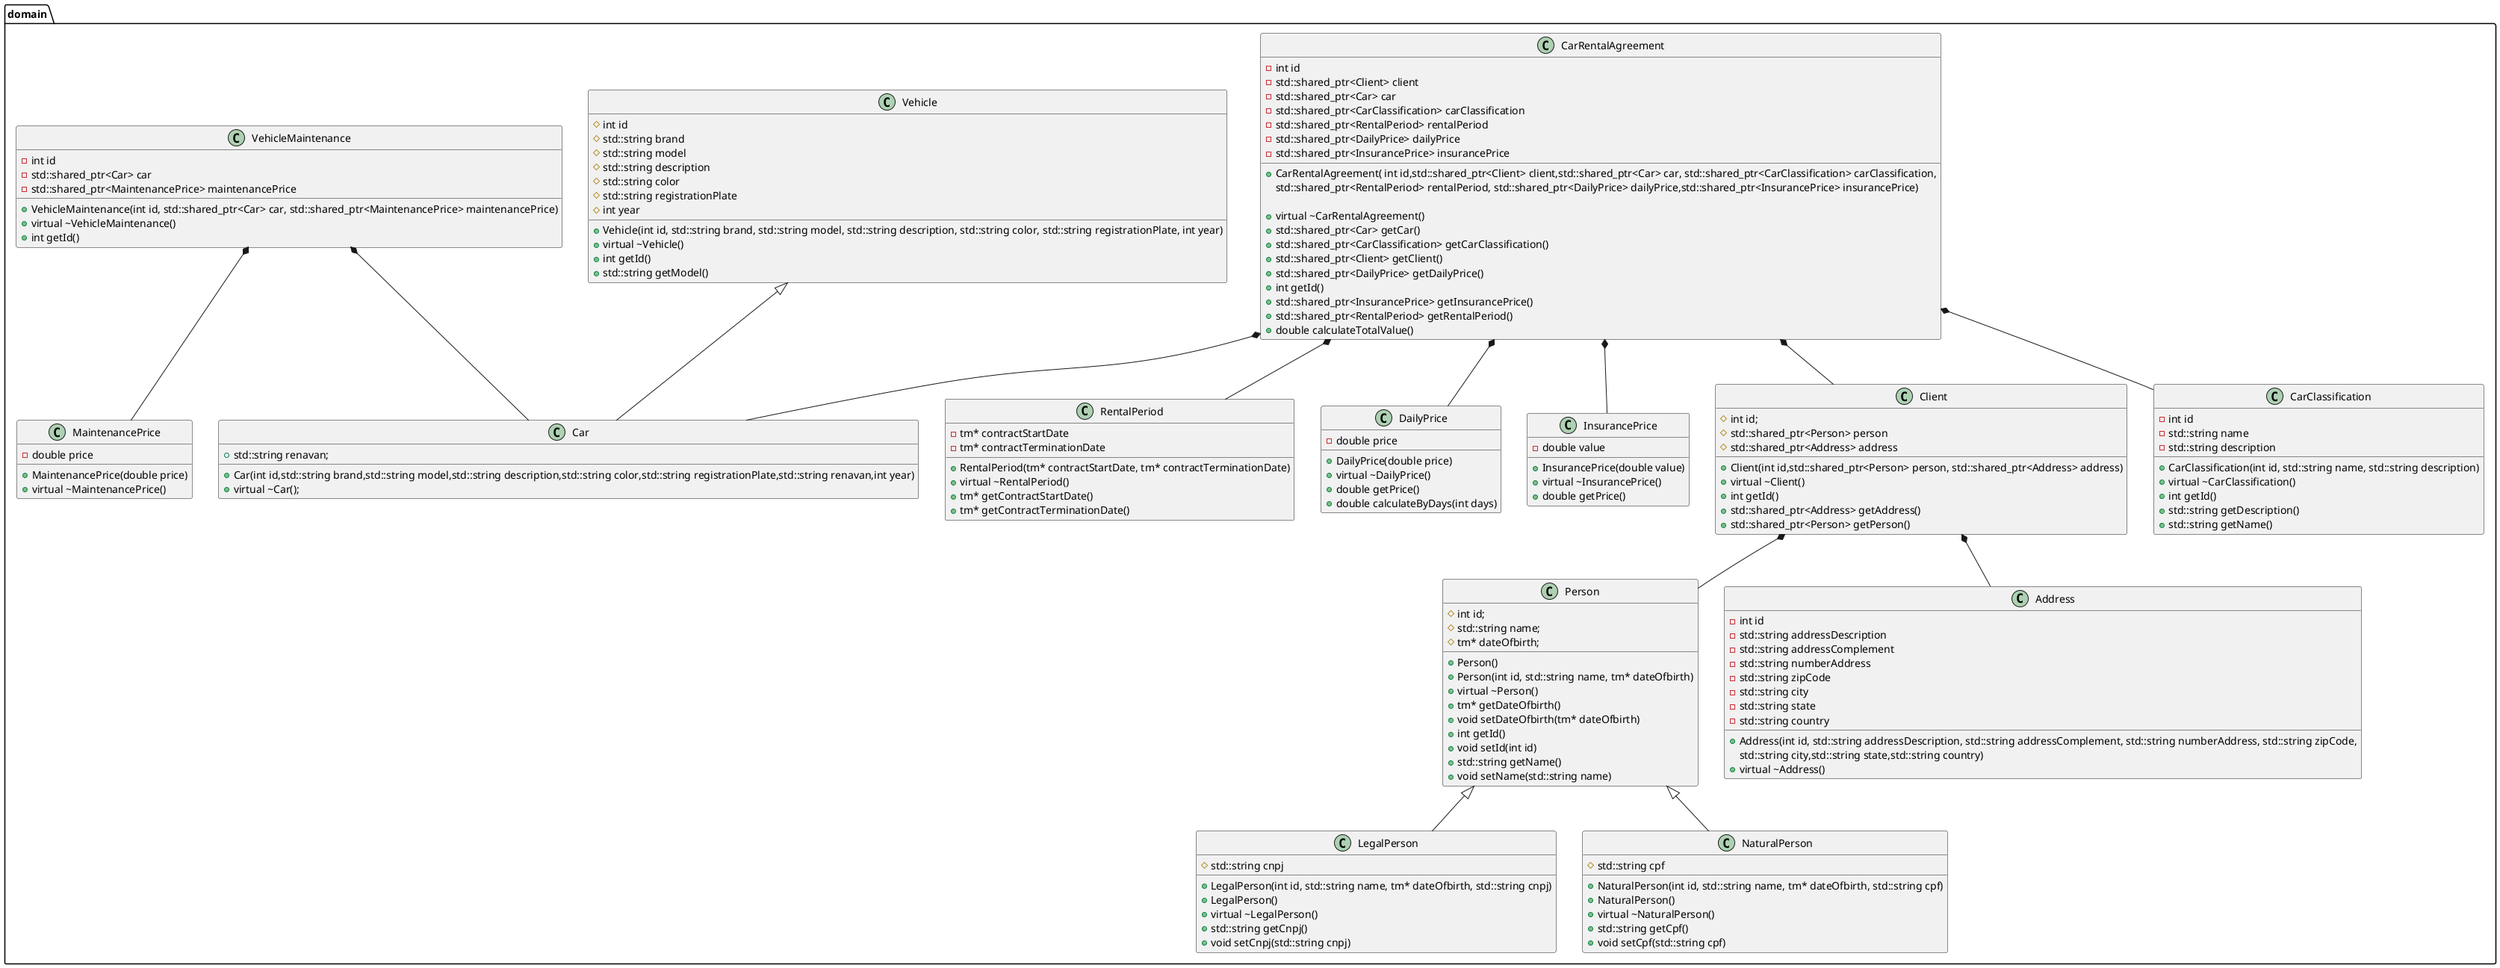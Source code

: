 @startuml
package "domain" {

class CarRentalAgreement {
-int id
-std::shared_ptr<Client> client
-std::shared_ptr<Car> car
-std::shared_ptr<CarClassification> carClassification
-std::shared_ptr<RentalPeriod> rentalPeriod
-std::shared_ptr<DailyPrice> dailyPrice
-std::shared_ptr<InsurancePrice> insurancePrice

+CarRentalAgreement( int id,std::shared_ptr<Client> client,std::shared_ptr<Car> car, std::shared_ptr<CarClassification> carClassification,
std::shared_ptr<RentalPeriod> rentalPeriod, std::shared_ptr<DailyPrice> dailyPrice,std::shared_ptr<InsurancePrice> insurancePrice)

+virtual ~CarRentalAgreement()
+std::shared_ptr<Car> getCar()
+std::shared_ptr<CarClassification> getCarClassification()
+std::shared_ptr<Client> getClient()
+std::shared_ptr<DailyPrice> getDailyPrice()
+int getId()
+std::shared_ptr<InsurancePrice> getInsurancePrice()
+std::shared_ptr<RentalPeriod> getRentalPeriod()
+double calculateTotalValue()
}




class Vehicle {
#int id
#std::string brand
#std::string model
#std::string description
#std::string color
#std::string registrationPlate
#int year

+Vehicle(int id, std::string brand, std::string model, std::string description, std::string color, std::string registrationPlate, int year)
+virtual ~Vehicle()
+int getId()
+std::string getModel()
}


class Car  {
+std::string renavan;
+Car(int id,std::string brand,std::string model,std::string description,std::string color,std::string registrationPlate,std::string renavan,int year)
+virtual ~Car();
}

Vehicle  <|--  Car

class Client {

#int id;
#std::shared_ptr<Person> person
#std::shared_ptr<Address> address

+Client(int id,std::shared_ptr<Person> person, std::shared_ptr<Address> address)
+virtual ~Client()
+int getId()
+std::shared_ptr<Address> getAddress()
+std::shared_ptr<Person> getPerson()
}

class CarClassification {

-int id
-std::string name
-std::string description

+CarClassification(int id, std::string name, std::string description)
+virtual ~CarClassification()
+int getId()
+std::string getDescription()
+std::string getName()
}

class RentalPeriod {
-tm* contractStartDate
-tm* contractTerminationDate
+RentalPeriod(tm* contractStartDate, tm* contractTerminationDate)
+virtual ~RentalPeriod()
+tm* getContractStartDate()
+tm* getContractTerminationDate()
}

class DailyPrice {
-double price
+DailyPrice(double price)
+virtual ~DailyPrice()
+double getPrice()
+double calculateByDays(int days)
}

class InsurancePrice {
-double value
+InsurancePrice(double value)
+virtual ~InsurancePrice()
+double getPrice()
}

CarRentalAgreement *-- Client
CarRentalAgreement *-- Car
CarRentalAgreement *-- CarClassification
CarRentalAgreement *-- RentalPeriod
CarRentalAgreement *-- DailyPrice
CarRentalAgreement *-- InsurancePrice


class Person {

    #int id;
    #std::string name;
    #tm* dateOfbirth;

    +Person()
    +Person(int id, std::string name, tm* dateOfbirth)
    +virtual ~Person()
    +tm* getDateOfbirth()
    +void setDateOfbirth(tm* dateOfbirth)
    +int getId()
    +void setId(int id)
    +std::string getName()
    +void setName(std::string name)
}


class LegalPerson  {

    #std::string cnpj

    +LegalPerson(int id, std::string name, tm* dateOfbirth, std::string cnpj)
    +LegalPerson()
    +virtual ~LegalPerson()
    +std::string getCnpj()
    +void setCnpj(std::string cnpj)
}

class NaturalPerson  {

    #std::string cpf
    +NaturalPerson(int id, std::string name, tm* dateOfbirth, std::string cpf)
    +NaturalPerson()
    +virtual ~NaturalPerson()
    +std::string getCpf()
    +void setCpf(std::string cpf)
}

Person <|-- NaturalPerson 
Person <|-- LegalPerson

Client *-- Person

class Address {

    -int id
    -std::string addressDescription
    -std::string addressComplement
    -std::string numberAddress
    -std::string zipCode
    -std::string city
    -std::string state
    -std::string country

    +Address(int id, std::string addressDescription, std::string addressComplement, std::string numberAddress, std::string zipCode,
            std::string city,std::string state,std::string country)
    +virtual ~Address()
}

Client *-- Address

class VehicleMaintenance {
    -int id
    -std::shared_ptr<Car> car
    -std::shared_ptr<MaintenancePrice> maintenancePrice
    +VehicleMaintenance(int id, std::shared_ptr<Car> car, std::shared_ptr<MaintenancePrice> maintenancePrice)
    +virtual ~VehicleMaintenance()
    +int getId()
}

class MaintenancePrice {
    -double price
    +MaintenancePrice(double price)
    +virtual ~MaintenancePrice()
}

VehicleMaintenance  *-- Car
VehicleMaintenance  *-- MaintenancePrice

}
@enduml